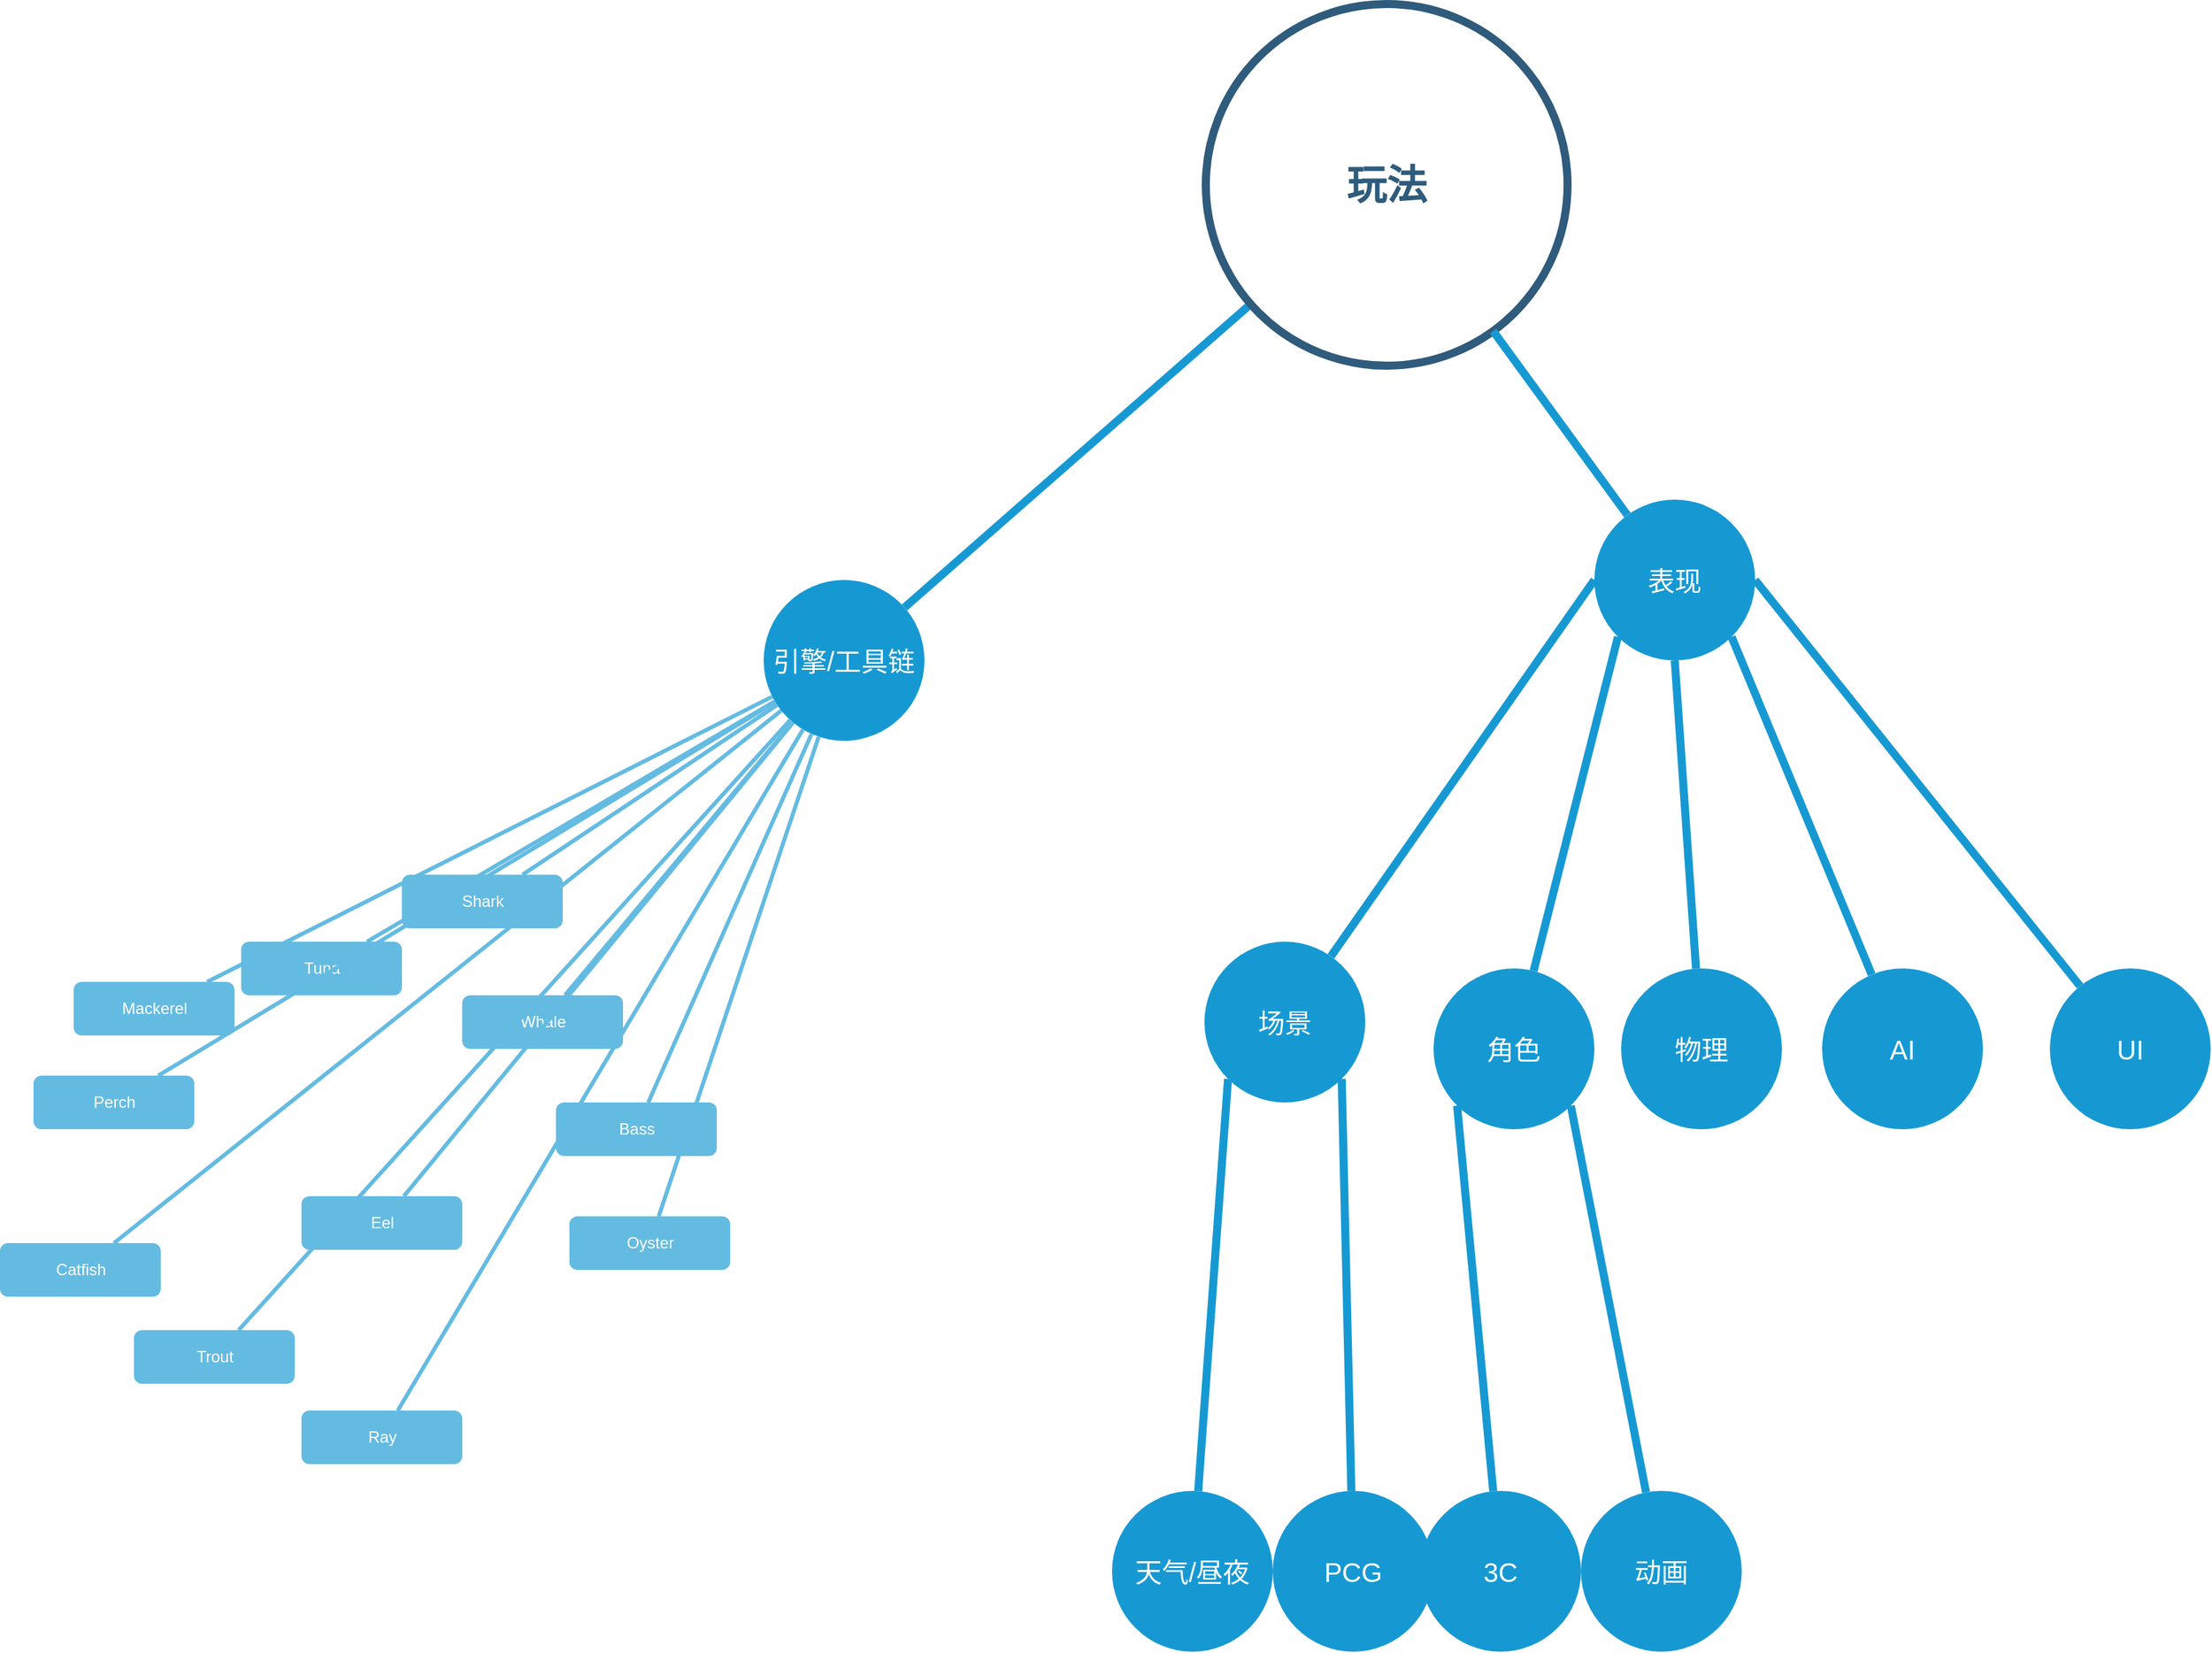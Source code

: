 <mxfile version="14.9.3" type="github">
  <diagram id="6a731a19-8d31-9384-78a2-239565b7b9f0" name="Page-1">
    <mxGraphModel dx="2426" dy="1320" grid="1" gridSize="10" guides="1" tooltips="1" connect="1" arrows="1" fold="1" page="1" pageScale="1" pageWidth="1169" pageHeight="827" background="none" math="0" shadow="0">
      <root>
        <mxCell id="0" />
        <mxCell id="1" parent="0" />
        <mxCell id="1353" value="引擎/工具链" style="ellipse;whiteSpace=wrap;html=1;shadow=0;fontFamily=Helvetica;fontSize=20;fontColor=#FFFFFF;align=center;strokeWidth=3;fillColor=#1699D3;strokeColor=none;" parent="1" vertex="1">
          <mxGeometry x="720" y="1010" width="120" height="120" as="geometry" />
        </mxCell>
        <mxCell id="1362" style="endArrow=none;strokeWidth=6;strokeColor=#1699D3;html=1;" parent="1" source="1515" target="1353" edge="1">
          <mxGeometry relative="1" as="geometry" />
        </mxCell>
        <mxCell id="1435" value="Perch" style="rounded=1;fillColor=#64BBE2;strokeColor=none;strokeWidth=3;shadow=0;html=1;fontColor=#FFFFFF;" parent="1" vertex="1">
          <mxGeometry x="175" y="1380" width="120" height="40" as="geometry" />
        </mxCell>
        <mxCell id="1436" value="Mackerel" style="rounded=1;fillColor=#64BBE2;strokeColor=none;strokeWidth=3;shadow=0;html=1;fontColor=#FFFFFF;" parent="1" vertex="1">
          <mxGeometry x="205" y="1310" width="120" height="40" as="geometry" />
        </mxCell>
        <mxCell id="1437" value="Tuna" style="rounded=1;fillColor=#64BBE2;strokeColor=none;strokeWidth=3;shadow=0;html=1;fontColor=#FFFFFF;" parent="1" vertex="1">
          <mxGeometry x="330" y="1280" width="120" height="40" as="geometry" />
        </mxCell>
        <mxCell id="1438" value="Shark" style="rounded=1;fillColor=#64BBE2;strokeColor=none;strokeWidth=3;shadow=0;html=1;fontColor=#FFFFFF;" parent="1" vertex="1">
          <mxGeometry x="450" y="1230" width="120" height="40" as="geometry" />
        </mxCell>
        <mxCell id="1439" value="Whale" style="rounded=1;fillColor=#64BBE2;strokeColor=none;strokeWidth=3;shadow=0;html=1;fontColor=#FFFFFF;" parent="1" vertex="1">
          <mxGeometry x="495" y="1320" width="120" height="40" as="geometry" />
        </mxCell>
        <mxCell id="1440" value="Bass" style="rounded=1;fillColor=#64BBE2;strokeColor=none;strokeWidth=3;shadow=0;html=1;fontColor=#FFFFFF;" parent="1" vertex="1">
          <mxGeometry x="565" y="1400" width="120" height="40" as="geometry" />
        </mxCell>
        <mxCell id="1441" value="Eel" style="rounded=1;fillColor=#64BBE2;strokeColor=none;strokeWidth=3;shadow=0;html=1;fontColor=#FFFFFF;" parent="1" vertex="1">
          <mxGeometry x="375" y="1470" width="120" height="40" as="geometry" />
        </mxCell>
        <mxCell id="1442" value="Oyster" style="rounded=1;fillColor=#64BBE2;strokeColor=none;strokeWidth=3;shadow=0;html=1;fontColor=#FFFFFF;" parent="1" vertex="1">
          <mxGeometry x="575" y="1485" width="120" height="40" as="geometry" />
        </mxCell>
        <mxCell id="1443" value="Ray" style="rounded=1;fillColor=#64BBE2;strokeColor=none;strokeWidth=3;shadow=0;html=1;fontColor=#FFFFFF;" parent="1" vertex="1">
          <mxGeometry x="375" y="1630" width="120" height="40" as="geometry" />
        </mxCell>
        <mxCell id="1444" value="Trout" style="rounded=1;fillColor=#64BBE2;strokeColor=none;strokeWidth=3;shadow=0;html=1;fontColor=#FFFFFF;" parent="1" vertex="1">
          <mxGeometry x="250" y="1570" width="120" height="40" as="geometry" />
        </mxCell>
        <mxCell id="1445" value="Catfish" style="rounded=1;fillColor=#64BBE2;strokeColor=none;strokeWidth=3;shadow=0;html=1;fontColor=#FFFFFF;" parent="1" vertex="1">
          <mxGeometry x="150" y="1505" width="120" height="40" as="geometry" />
        </mxCell>
        <mxCell id="1446" value="" style="edgeStyle=none;endArrow=none;strokeWidth=3;strokeColor=#64BBE2;html=1;" parent="1" source="1353" target="1435" edge="1">
          <mxGeometry x="-1410" y="690" width="100" height="100" as="geometry">
            <mxPoint x="-1410" y="790" as="sourcePoint" />
            <mxPoint x="-1310" y="690" as="targetPoint" />
          </mxGeometry>
        </mxCell>
        <mxCell id="1447" value="" style="edgeStyle=none;endArrow=none;strokeWidth=3;strokeColor=#64BBE2;html=1;" parent="1" source="1353" target="1436" edge="1">
          <mxGeometry x="-1410" y="690" width="100" height="100" as="geometry">
            <mxPoint x="-1410" y="790" as="sourcePoint" />
            <mxPoint x="-1310" y="690" as="targetPoint" />
          </mxGeometry>
        </mxCell>
        <mxCell id="1448" value="" style="edgeStyle=none;endArrow=none;strokeWidth=3;strokeColor=#64BBE2;html=1;" parent="1" source="1353" target="1437" edge="1">
          <mxGeometry x="-1410" y="690" width="100" height="100" as="geometry">
            <mxPoint x="-1410" y="790" as="sourcePoint" />
            <mxPoint x="-1310" y="690" as="targetPoint" />
          </mxGeometry>
        </mxCell>
        <mxCell id="1449" value="" style="edgeStyle=none;endArrow=none;strokeWidth=3;strokeColor=#64BBE2;html=1;" parent="1" source="1353" target="1438" edge="1">
          <mxGeometry x="-1410" y="690" width="100" height="100" as="geometry">
            <mxPoint x="-1410" y="790" as="sourcePoint" />
            <mxPoint x="-1310" y="690" as="targetPoint" />
          </mxGeometry>
        </mxCell>
        <mxCell id="1450" value="" style="edgeStyle=none;endArrow=none;strokeWidth=3;strokeColor=#64BBE2;html=1;" parent="1" source="1353" target="1439" edge="1">
          <mxGeometry x="-1410" y="690" width="100" height="100" as="geometry">
            <mxPoint x="-1410" y="790" as="sourcePoint" />
            <mxPoint x="-1310" y="690" as="targetPoint" />
          </mxGeometry>
        </mxCell>
        <mxCell id="1451" value="" style="edgeStyle=none;endArrow=none;strokeWidth=3;strokeColor=#64BBE2;html=1;" parent="1" source="1353" target="1440" edge="1">
          <mxGeometry x="-1410" y="690" width="100" height="100" as="geometry">
            <mxPoint x="-1410" y="790" as="sourcePoint" />
            <mxPoint x="-1310" y="690" as="targetPoint" />
          </mxGeometry>
        </mxCell>
        <mxCell id="1452" value="" style="edgeStyle=none;endArrow=none;strokeWidth=3;strokeColor=#64BBE2;html=1;" parent="1" source="1353" target="1442" edge="1">
          <mxGeometry x="-1410" y="690" width="100" height="100" as="geometry">
            <mxPoint x="-1410" y="790" as="sourcePoint" />
            <mxPoint x="-1310" y="690" as="targetPoint" />
          </mxGeometry>
        </mxCell>
        <mxCell id="1453" value="" style="edgeStyle=none;endArrow=none;strokeWidth=3;strokeColor=#64BBE2;html=1;" parent="1" source="1353" target="1441" edge="1">
          <mxGeometry x="-1410" y="690" width="100" height="100" as="geometry">
            <mxPoint x="-1410" y="790" as="sourcePoint" />
            <mxPoint x="-1310" y="690" as="targetPoint" />
          </mxGeometry>
        </mxCell>
        <mxCell id="1454" value="" style="edgeStyle=none;endArrow=none;strokeWidth=3;strokeColor=#64BBE2;html=1;" parent="1" source="1353" target="1443" edge="1">
          <mxGeometry x="-1410" y="690" width="100" height="100" as="geometry">
            <mxPoint x="-1410" y="790" as="sourcePoint" />
            <mxPoint x="-1310" y="690" as="targetPoint" />
          </mxGeometry>
        </mxCell>
        <mxCell id="1455" value="" style="edgeStyle=none;endArrow=none;strokeWidth=3;strokeColor=#64BBE2;html=1;" parent="1" source="1353" target="1444" edge="1">
          <mxGeometry x="-1410" y="690" width="100" height="100" as="geometry">
            <mxPoint x="-1410" y="790" as="sourcePoint" />
            <mxPoint x="-1310" y="690" as="targetPoint" />
          </mxGeometry>
        </mxCell>
        <mxCell id="1456" value="" style="edgeStyle=none;endArrow=none;strokeWidth=3;strokeColor=#64BBE2;html=1;" parent="1" source="1353" target="1445" edge="1">
          <mxGeometry x="-1410" y="690" width="100" height="100" as="geometry">
            <mxPoint x="-1410" y="790" as="sourcePoint" />
            <mxPoint x="-1310" y="690" as="targetPoint" />
          </mxGeometry>
        </mxCell>
        <mxCell id="1515" value="玩法" style="ellipse;whiteSpace=wrap;html=1;shadow=0;fontFamily=Helvetica;fontSize=30;fontColor=#2F5B7C;align=center;strokeColor=#2F5B7C;strokeWidth=6;fillColor=#FFFFFF;fontStyle=1;gradientColor=none;" parent="1" vertex="1">
          <mxGeometry x="1050" y="580" width="270" height="270" as="geometry" />
        </mxCell>
        <mxCell id="Fq0rNJmHPIg_taLtKIU--1567" value="表现" style="ellipse;whiteSpace=wrap;html=1;shadow=0;fontFamily=Helvetica;fontSize=20;fontColor=#FFFFFF;align=center;strokeWidth=3;fillColor=#1699D3;strokeColor=none;" vertex="1" parent="1">
          <mxGeometry x="1340" y="950" width="120" height="120" as="geometry" />
        </mxCell>
        <mxCell id="Fq0rNJmHPIg_taLtKIU--1568" style="endArrow=none;strokeWidth=6;strokeColor=#1699D3;html=1;" edge="1" parent="1" target="Fq0rNJmHPIg_taLtKIU--1567" source="1515">
          <mxGeometry relative="1" as="geometry">
            <mxPoint x="2025.954" y="896.187" as="sourcePoint" />
          </mxGeometry>
        </mxCell>
        <mxCell id="Fq0rNJmHPIg_taLtKIU--1609" value="场景" style="ellipse;whiteSpace=wrap;html=1;shadow=0;fontFamily=Helvetica;fontSize=20;fontColor=#FFFFFF;align=center;strokeWidth=3;fillColor=#1699D3;strokeColor=none;" vertex="1" parent="1">
          <mxGeometry x="1049" y="1280" width="120" height="120" as="geometry" />
        </mxCell>
        <mxCell id="Fq0rNJmHPIg_taLtKIU--1610" style="endArrow=none;strokeWidth=6;strokeColor=#1699D3;html=1;exitX=0;exitY=0.5;exitDx=0;exitDy=0;" edge="1" parent="1" target="Fq0rNJmHPIg_taLtKIU--1609" source="Fq0rNJmHPIg_taLtKIU--1567">
          <mxGeometry relative="1" as="geometry">
            <mxPoint x="1544.741" y="1130.001" as="sourcePoint" />
          </mxGeometry>
        </mxCell>
        <mxCell id="Fq0rNJmHPIg_taLtKIU--1633" value="角色" style="ellipse;whiteSpace=wrap;html=1;shadow=0;fontFamily=Helvetica;fontSize=20;fontColor=#FFFFFF;align=center;strokeWidth=3;fillColor=#1699D3;strokeColor=none;" vertex="1" parent="1">
          <mxGeometry x="1220" y="1300" width="120" height="120" as="geometry" />
        </mxCell>
        <mxCell id="Fq0rNJmHPIg_taLtKIU--1634" style="endArrow=none;strokeWidth=6;strokeColor=#1699D3;html=1;exitX=0;exitY=1;exitDx=0;exitDy=0;" edge="1" parent="1" target="Fq0rNJmHPIg_taLtKIU--1633" source="Fq0rNJmHPIg_taLtKIU--1567">
          <mxGeometry relative="1" as="geometry">
            <mxPoint x="1667.574" y="1086.956" as="sourcePoint" />
          </mxGeometry>
        </mxCell>
        <mxCell id="Fq0rNJmHPIg_taLtKIU--1635" value="天气/昼夜" style="ellipse;whiteSpace=wrap;html=1;shadow=0;fontFamily=Helvetica;fontSize=20;fontColor=#FFFFFF;align=center;strokeWidth=3;fillColor=#1699D3;strokeColor=none;" vertex="1" parent="1">
          <mxGeometry x="980" y="1690" width="120" height="120" as="geometry" />
        </mxCell>
        <mxCell id="Fq0rNJmHPIg_taLtKIU--1636" style="endArrow=none;strokeWidth=6;strokeColor=#1699D3;html=1;exitX=0;exitY=1;exitDx=0;exitDy=0;" edge="1" parent="1" target="Fq0rNJmHPIg_taLtKIU--1635" source="Fq0rNJmHPIg_taLtKIU--1609">
          <mxGeometry relative="1" as="geometry">
            <mxPoint x="1168.574" y="1469.996" as="sourcePoint" />
          </mxGeometry>
        </mxCell>
        <mxCell id="Fq0rNJmHPIg_taLtKIU--1637" value="PCG" style="ellipse;whiteSpace=wrap;html=1;shadow=0;fontFamily=Helvetica;fontSize=20;fontColor=#FFFFFF;align=center;strokeWidth=3;fillColor=#1699D3;strokeColor=none;" vertex="1" parent="1">
          <mxGeometry x="1100" y="1690" width="120" height="120" as="geometry" />
        </mxCell>
        <mxCell id="Fq0rNJmHPIg_taLtKIU--1638" style="endArrow=none;strokeWidth=6;strokeColor=#1699D3;html=1;exitX=1;exitY=1;exitDx=0;exitDy=0;" edge="1" parent="1" target="Fq0rNJmHPIg_taLtKIU--1637" source="Fq0rNJmHPIg_taLtKIU--1609">
          <mxGeometry relative="1" as="geometry">
            <mxPoint x="1492.574" y="1509.996" as="sourcePoint" />
          </mxGeometry>
        </mxCell>
        <mxCell id="Fq0rNJmHPIg_taLtKIU--1641" value="3C" style="ellipse;whiteSpace=wrap;html=1;shadow=0;fontFamily=Helvetica;fontSize=20;fontColor=#FFFFFF;align=center;strokeWidth=3;fillColor=#1699D3;strokeColor=none;" vertex="1" parent="1">
          <mxGeometry x="1210" y="1690" width="120" height="120" as="geometry" />
        </mxCell>
        <mxCell id="Fq0rNJmHPIg_taLtKIU--1642" style="endArrow=none;strokeWidth=6;strokeColor=#1699D3;html=1;exitX=0;exitY=1;exitDx=0;exitDy=0;" edge="1" parent="1" target="Fq0rNJmHPIg_taLtKIU--1641" source="Fq0rNJmHPIg_taLtKIU--1633">
          <mxGeometry relative="1" as="geometry">
            <mxPoint x="1702.574" y="1479.996" as="sourcePoint" />
          </mxGeometry>
        </mxCell>
        <mxCell id="Fq0rNJmHPIg_taLtKIU--1643" value="动画" style="ellipse;whiteSpace=wrap;html=1;shadow=0;fontFamily=Helvetica;fontSize=20;fontColor=#FFFFFF;align=center;strokeWidth=3;fillColor=#1699D3;strokeColor=none;" vertex="1" parent="1">
          <mxGeometry x="1330" y="1690" width="120" height="120" as="geometry" />
        </mxCell>
        <mxCell id="Fq0rNJmHPIg_taLtKIU--1644" style="endArrow=none;strokeWidth=6;strokeColor=#1699D3;html=1;exitX=1;exitY=1;exitDx=0;exitDy=0;" edge="1" parent="1" target="Fq0rNJmHPIg_taLtKIU--1643" source="Fq0rNJmHPIg_taLtKIU--1633">
          <mxGeometry relative="1" as="geometry">
            <mxPoint x="1745" y="1497.57" as="sourcePoint" />
          </mxGeometry>
        </mxCell>
        <mxCell id="Fq0rNJmHPIg_taLtKIU--1647" value="AI" style="ellipse;whiteSpace=wrap;html=1;shadow=0;fontFamily=Helvetica;fontSize=20;fontColor=#FFFFFF;align=center;strokeWidth=3;fillColor=#1699D3;strokeColor=none;" vertex="1" parent="1">
          <mxGeometry x="1510" y="1300" width="120" height="120" as="geometry" />
        </mxCell>
        <mxCell id="Fq0rNJmHPIg_taLtKIU--1648" style="endArrow=none;strokeWidth=6;strokeColor=#1699D3;html=1;exitX=1;exitY=1;exitDx=0;exitDy=0;" edge="1" parent="1" target="Fq0rNJmHPIg_taLtKIU--1647" source="Fq0rNJmHPIg_taLtKIU--1567">
          <mxGeometry relative="1" as="geometry">
            <mxPoint x="1780" y="1080" as="sourcePoint" />
          </mxGeometry>
        </mxCell>
        <mxCell id="Fq0rNJmHPIg_taLtKIU--1652" value="UI" style="ellipse;whiteSpace=wrap;html=1;shadow=0;fontFamily=Helvetica;fontSize=20;fontColor=#FFFFFF;align=center;strokeWidth=3;fillColor=#1699D3;strokeColor=none;" vertex="1" parent="1">
          <mxGeometry x="1680" y="1300" width="120" height="120" as="geometry" />
        </mxCell>
        <mxCell id="Fq0rNJmHPIg_taLtKIU--1653" style="endArrow=none;strokeWidth=6;strokeColor=#1699D3;html=1;exitX=1;exitY=0.5;exitDx=0;exitDy=0;" edge="1" parent="1" target="Fq0rNJmHPIg_taLtKIU--1652" source="Fq0rNJmHPIg_taLtKIU--1567">
          <mxGeometry relative="1" as="geometry">
            <mxPoint x="1669.996" y="1052.426" as="sourcePoint" />
          </mxGeometry>
        </mxCell>
        <mxCell id="Fq0rNJmHPIg_taLtKIU--1656" value="物理" style="ellipse;whiteSpace=wrap;html=1;shadow=0;fontFamily=Helvetica;fontSize=20;fontColor=#FFFFFF;align=center;strokeWidth=3;fillColor=#1699D3;strokeColor=none;" vertex="1" parent="1">
          <mxGeometry x="1360" y="1300" width="120" height="120" as="geometry" />
        </mxCell>
        <mxCell id="Fq0rNJmHPIg_taLtKIU--1657" style="endArrow=none;strokeWidth=6;strokeColor=#1699D3;html=1;exitX=0.5;exitY=1;exitDx=0;exitDy=0;" edge="1" parent="1" target="Fq0rNJmHPIg_taLtKIU--1656" source="Fq0rNJmHPIg_taLtKIU--1567">
          <mxGeometry relative="1" as="geometry">
            <mxPoint x="1306.216" y="1056.996" as="sourcePoint" />
          </mxGeometry>
        </mxCell>
      </root>
    </mxGraphModel>
  </diagram>
</mxfile>
